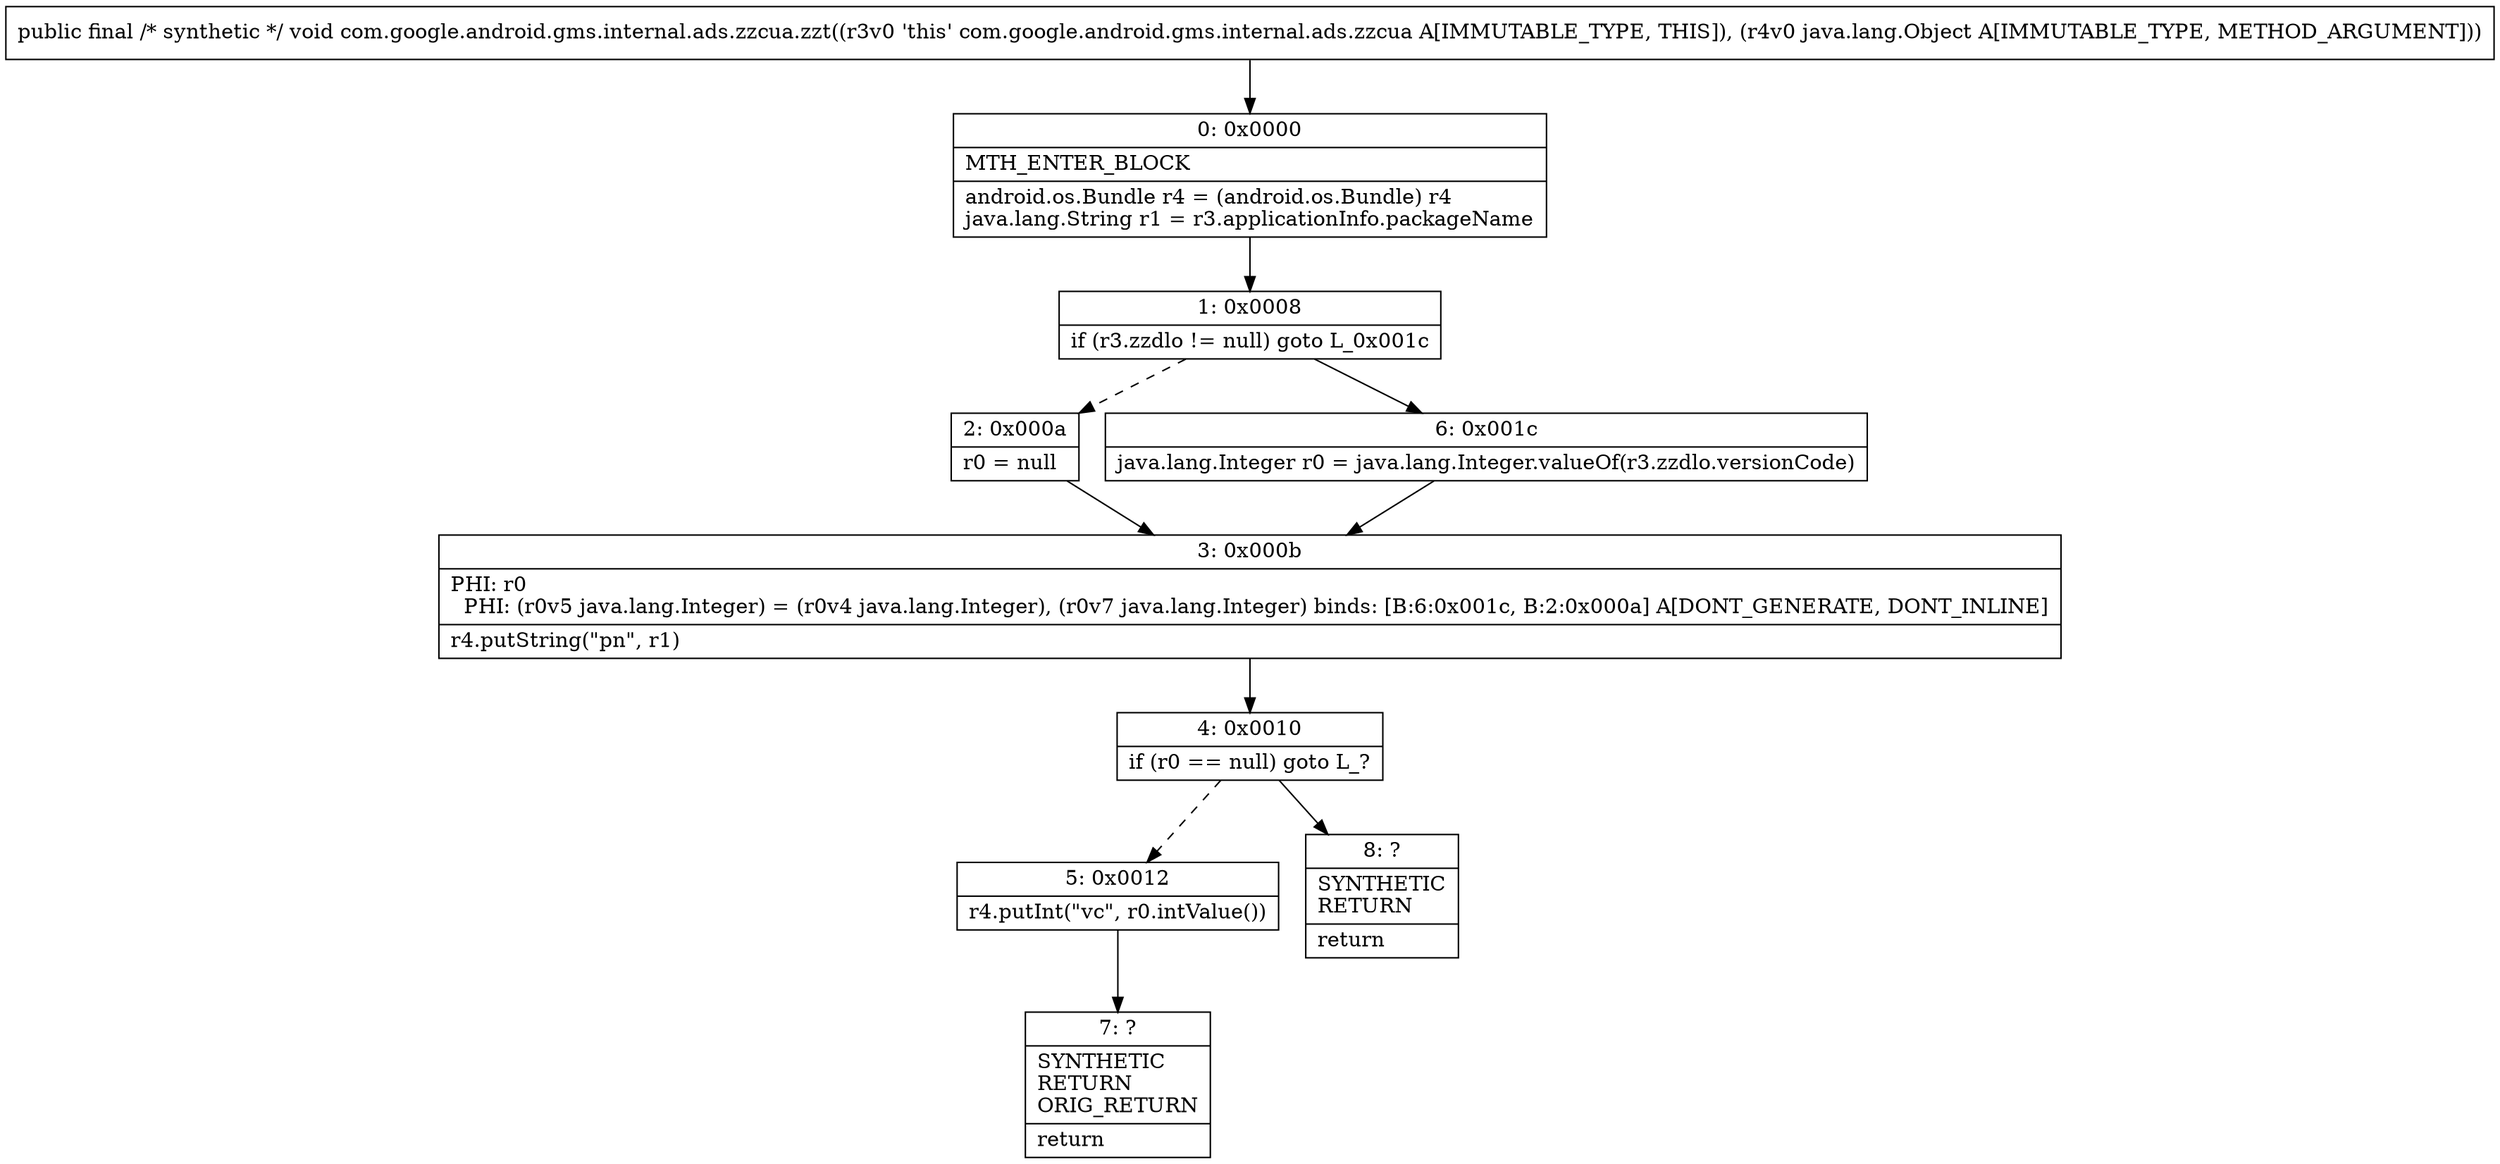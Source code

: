 digraph "CFG forcom.google.android.gms.internal.ads.zzcua.zzt(Ljava\/lang\/Object;)V" {
Node_0 [shape=record,label="{0\:\ 0x0000|MTH_ENTER_BLOCK\l|android.os.Bundle r4 = (android.os.Bundle) r4\ljava.lang.String r1 = r3.applicationInfo.packageName\l}"];
Node_1 [shape=record,label="{1\:\ 0x0008|if (r3.zzdlo != null) goto L_0x001c\l}"];
Node_2 [shape=record,label="{2\:\ 0x000a|r0 = null\l}"];
Node_3 [shape=record,label="{3\:\ 0x000b|PHI: r0 \l  PHI: (r0v5 java.lang.Integer) = (r0v4 java.lang.Integer), (r0v7 java.lang.Integer) binds: [B:6:0x001c, B:2:0x000a] A[DONT_GENERATE, DONT_INLINE]\l|r4.putString(\"pn\", r1)\l}"];
Node_4 [shape=record,label="{4\:\ 0x0010|if (r0 == null) goto L_?\l}"];
Node_5 [shape=record,label="{5\:\ 0x0012|r4.putInt(\"vc\", r0.intValue())\l}"];
Node_6 [shape=record,label="{6\:\ 0x001c|java.lang.Integer r0 = java.lang.Integer.valueOf(r3.zzdlo.versionCode)\l}"];
Node_7 [shape=record,label="{7\:\ ?|SYNTHETIC\lRETURN\lORIG_RETURN\l|return\l}"];
Node_8 [shape=record,label="{8\:\ ?|SYNTHETIC\lRETURN\l|return\l}"];
MethodNode[shape=record,label="{public final \/* synthetic *\/ void com.google.android.gms.internal.ads.zzcua.zzt((r3v0 'this' com.google.android.gms.internal.ads.zzcua A[IMMUTABLE_TYPE, THIS]), (r4v0 java.lang.Object A[IMMUTABLE_TYPE, METHOD_ARGUMENT])) }"];
MethodNode -> Node_0;
Node_0 -> Node_1;
Node_1 -> Node_2[style=dashed];
Node_1 -> Node_6;
Node_2 -> Node_3;
Node_3 -> Node_4;
Node_4 -> Node_5[style=dashed];
Node_4 -> Node_8;
Node_5 -> Node_7;
Node_6 -> Node_3;
}

